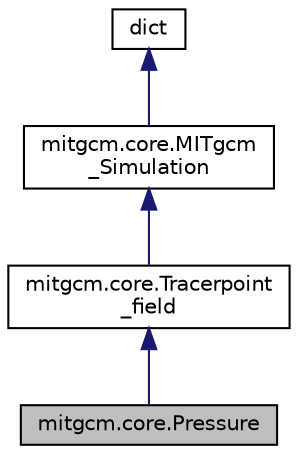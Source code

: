 digraph "mitgcm.core.Pressure"
{
  edge [fontname="Helvetica",fontsize="10",labelfontname="Helvetica",labelfontsize="10"];
  node [fontname="Helvetica",fontsize="10",shape=record];
  Node1 [label="mitgcm.core.Pressure",height=0.2,width=0.4,color="black", fillcolor="grey75", style="filled", fontcolor="black"];
  Node2 -> Node1 [dir="back",color="midnightblue",fontsize="10",style="solid",fontname="Helvetica"];
  Node2 [label="mitgcm.core.Tracerpoint\l_field",height=0.2,width=0.4,color="black", fillcolor="white", style="filled",URL="$classmitgcm_1_1core_1_1_tracerpoint__field.html"];
  Node3 -> Node2 [dir="back",color="midnightblue",fontsize="10",style="solid",fontname="Helvetica"];
  Node3 [label="mitgcm.core.MITgcm\l_Simulation",height=0.2,width=0.4,color="black", fillcolor="white", style="filled",URL="$classmitgcm_1_1core_1_1_m_i_tgcm___simulation.html"];
  Node4 -> Node3 [dir="back",color="midnightblue",fontsize="10",style="solid",fontname="Helvetica"];
  Node4 [label="dict",height=0.2,width=0.4,color="black", fillcolor="white", style="filled",URL="$classdict.html"];
}

